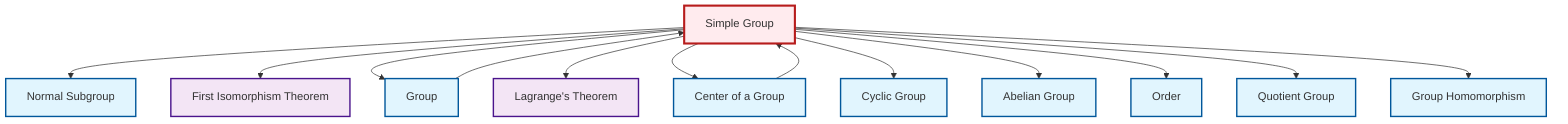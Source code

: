 graph TD
    classDef definition fill:#e1f5fe,stroke:#01579b,stroke-width:2px
    classDef theorem fill:#f3e5f5,stroke:#4a148c,stroke-width:2px
    classDef axiom fill:#fff3e0,stroke:#e65100,stroke-width:2px
    classDef example fill:#e8f5e9,stroke:#1b5e20,stroke-width:2px
    classDef current fill:#ffebee,stroke:#b71c1c,stroke-width:3px
    def-simple-group["Simple Group"]:::definition
    def-normal-subgroup["Normal Subgroup"]:::definition
    def-center-of-group["Center of a Group"]:::definition
    def-abelian-group["Abelian Group"]:::definition
    thm-first-isomorphism["First Isomorphism Theorem"]:::theorem
    def-cyclic-group["Cyclic Group"]:::definition
    def-quotient-group["Quotient Group"]:::definition
    def-group["Group"]:::definition
    thm-lagrange["Lagrange's Theorem"]:::theorem
    def-order["Order"]:::definition
    def-homomorphism["Group Homomorphism"]:::definition
    def-simple-group --> def-normal-subgroup
    def-simple-group --> thm-first-isomorphism
    def-simple-group --> def-group
    def-simple-group --> thm-lagrange
    def-center-of-group --> def-simple-group
    def-simple-group --> def-center-of-group
    def-simple-group --> def-cyclic-group
    def-simple-group --> def-abelian-group
    def-simple-group --> def-order
    def-simple-group --> def-quotient-group
    def-group --> def-simple-group
    def-simple-group --> def-homomorphism
    class def-simple-group current